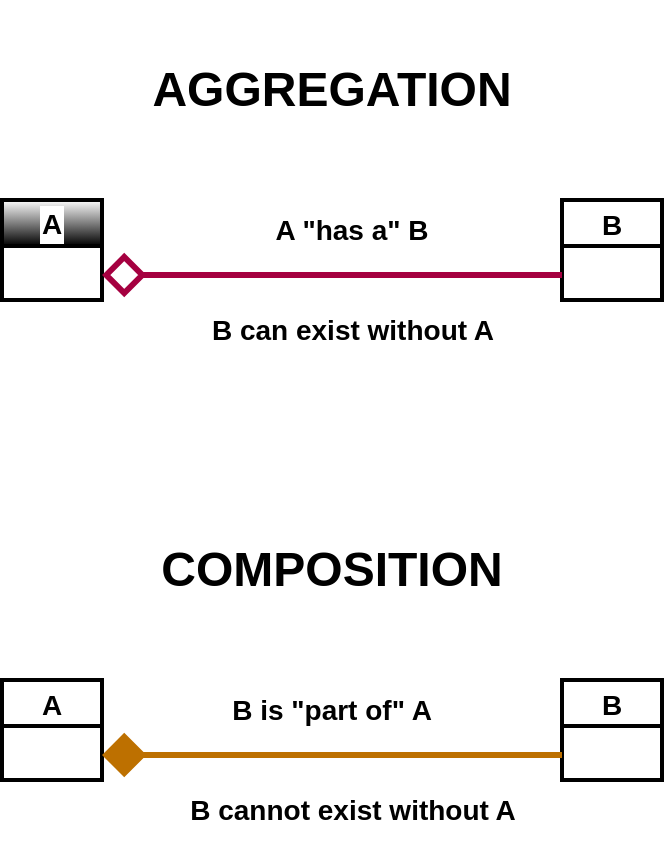 <mxfile>
    <diagram id="ZsMa8KtHg-nLI0eZkou_" name="Page-1">
        <mxGraphModel dx="429" dy="489" grid="0" gridSize="10" guides="1" tooltips="1" connect="1" arrows="1" fold="1" page="1" pageScale="1" pageWidth="850" pageHeight="1100" background="#ffffff" math="0" shadow="0">
            <root>
                <mxCell id="0"/>
                <mxCell id="1" parent="0"/>
                <mxCell id="_N2Qj6Bj3DPp0mn3aGor-1" value="A" style="swimlane;fontStyle=1;startSize=23;fontSize=14;fontColor=#000000;labelBackgroundColor=#FFFFFF;labelBorderColor=#FFFFFF;swimlaneFillColor=#FFFFFF;fillStyle=auto;fillColor=#FFFFFF;gradientColor=default;rounded=0;shadow=0;whiteSpace=wrap;strokeWidth=2;strokeColor=#000000;" vertex="1" parent="1">
                    <mxGeometry x="235" y="120" width="50" height="50" as="geometry"/>
                </mxCell>
                <mxCell id="_N2Qj6Bj3DPp0mn3aGor-2" value="B" style="swimlane;fontStyle=1;fontSize=14;fontColor=#000000;labelBorderColor=none;labelBackgroundColor=#FFFFFF;strokeColor=#000000;rounded=0;shadow=0;swimlaneFillColor=none;fillColor=#FFFFFF;strokeWidth=2;" vertex="1" parent="1">
                    <mxGeometry x="515" y="120" width="50" height="50" as="geometry"/>
                </mxCell>
                <mxCell id="_N2Qj6Bj3DPp0mn3aGor-4" value="&lt;b&gt;A &quot;has a&quot; B&lt;/b&gt;" style="text;html=1;strokeColor=none;fillColor=none;align=center;verticalAlign=middle;whiteSpace=wrap;rounded=0;fontSize=14;fontColor=#000000;" vertex="1" parent="1">
                    <mxGeometry x="340" y="120" width="140" height="30" as="geometry"/>
                </mxCell>
                <mxCell id="_N2Qj6Bj3DPp0mn3aGor-5" value="&lt;b&gt;&lt;font style=&quot;font-size: 24px;&quot;&gt;AGGREGATION&lt;/font&gt;&lt;/b&gt;" style="text;html=1;strokeColor=none;fillColor=none;align=center;verticalAlign=middle;whiteSpace=wrap;rounded=0;fontSize=14;rotation=0;fontColor=#000000;" vertex="1" parent="1">
                    <mxGeometry x="260" y="20" width="280" height="90" as="geometry"/>
                </mxCell>
                <mxCell id="_N2Qj6Bj3DPp0mn3aGor-6" value="" style="endArrow=diamond;html=1;entryX=1;entryY=0.75;entryDx=0;entryDy=0;exitX=0;exitY=0.75;exitDx=0;exitDy=0;strokeWidth=3;endFill=0;endSize=15;startSize=0;rounded=0;fillColor=#d80073;strokeColor=#A50040;fontColor=#000000;" edge="1" parent="1" source="_N2Qj6Bj3DPp0mn3aGor-2" target="_N2Qj6Bj3DPp0mn3aGor-1">
                    <mxGeometry width="50" height="50" relative="1" as="geometry">
                        <mxPoint x="400" y="290" as="sourcePoint"/>
                        <mxPoint x="450" y="240" as="targetPoint"/>
                    </mxGeometry>
                </mxCell>
                <mxCell id="_N2Qj6Bj3DPp0mn3aGor-7" value="&lt;b&gt;&lt;font style=&quot;font-size: 14px;&quot;&gt;B can exist without A&lt;/font&gt;&lt;/b&gt;" style="text;html=1;align=center;verticalAlign=middle;resizable=0;points=[];autosize=1;strokeColor=none;fillColor=none;fontColor=#000000;" vertex="1" parent="1">
                    <mxGeometry x="330" y="170" width="160" height="30" as="geometry"/>
                </mxCell>
                <mxCell id="_N2Qj6Bj3DPp0mn3aGor-8" value="A" style="swimlane;fontStyle=1;startSize=23;fontSize=14;fontColor=#000000;strokeColor=#000000;strokeWidth=2;fillColor=#FFFFFF;" vertex="1" parent="1">
                    <mxGeometry x="235" y="360" width="50" height="50" as="geometry"/>
                </mxCell>
                <mxCell id="_N2Qj6Bj3DPp0mn3aGor-9" value="B" style="swimlane;fontStyle=1;fontSize=14;fontColor=#000000;strokeColor=#000000;strokeWidth=2;labelBackgroundColor=none;fillColor=#FFFFFF;" vertex="1" parent="1">
                    <mxGeometry x="515" y="360" width="50" height="50" as="geometry"/>
                </mxCell>
                <mxCell id="_N2Qj6Bj3DPp0mn3aGor-10" value="&lt;b&gt;B is &quot;part of&quot; A&lt;/b&gt;" style="text;html=1;strokeColor=none;fillColor=none;align=center;verticalAlign=middle;whiteSpace=wrap;rounded=0;fontSize=14;fontColor=#000000;" vertex="1" parent="1">
                    <mxGeometry x="330" y="360" width="140" height="30" as="geometry"/>
                </mxCell>
                <mxCell id="_N2Qj6Bj3DPp0mn3aGor-11" value="&lt;b&gt;&lt;font style=&quot;font-size: 24px;&quot;&gt;COMPOSITION&lt;/font&gt;&lt;/b&gt;" style="text;html=1;strokeColor=none;fillColor=none;align=center;verticalAlign=middle;whiteSpace=wrap;rounded=0;fontSize=14;rotation=0;fontColor=#000000;" vertex="1" parent="1">
                    <mxGeometry x="260" y="260" width="280" height="90" as="geometry"/>
                </mxCell>
                <mxCell id="_N2Qj6Bj3DPp0mn3aGor-12" value="" style="endArrow=diamond;html=1;entryX=1;entryY=0.75;entryDx=0;entryDy=0;exitX=0;exitY=0.75;exitDx=0;exitDy=0;strokeWidth=3;endFill=1;endSize=15;startSize=0;rounded=0;fillColor=#f0a30a;strokeColor=#BD7000;fontColor=#000000;" edge="1" parent="1" source="_N2Qj6Bj3DPp0mn3aGor-9" target="_N2Qj6Bj3DPp0mn3aGor-8">
                    <mxGeometry width="50" height="50" relative="1" as="geometry">
                        <mxPoint x="400" y="530" as="sourcePoint"/>
                        <mxPoint x="450" y="480" as="targetPoint"/>
                    </mxGeometry>
                </mxCell>
                <mxCell id="_N2Qj6Bj3DPp0mn3aGor-13" value="&lt;b&gt;&lt;font style=&quot;font-size: 14px;&quot;&gt;B cannot exist without A&lt;/font&gt;&lt;/b&gt;" style="text;html=1;align=center;verticalAlign=middle;resizable=0;points=[];autosize=1;strokeColor=none;fillColor=none;fontColor=#000000;" vertex="1" parent="1">
                    <mxGeometry x="315" y="410" width="190" height="30" as="geometry"/>
                </mxCell>
            </root>
        </mxGraphModel>
    </diagram>
</mxfile>